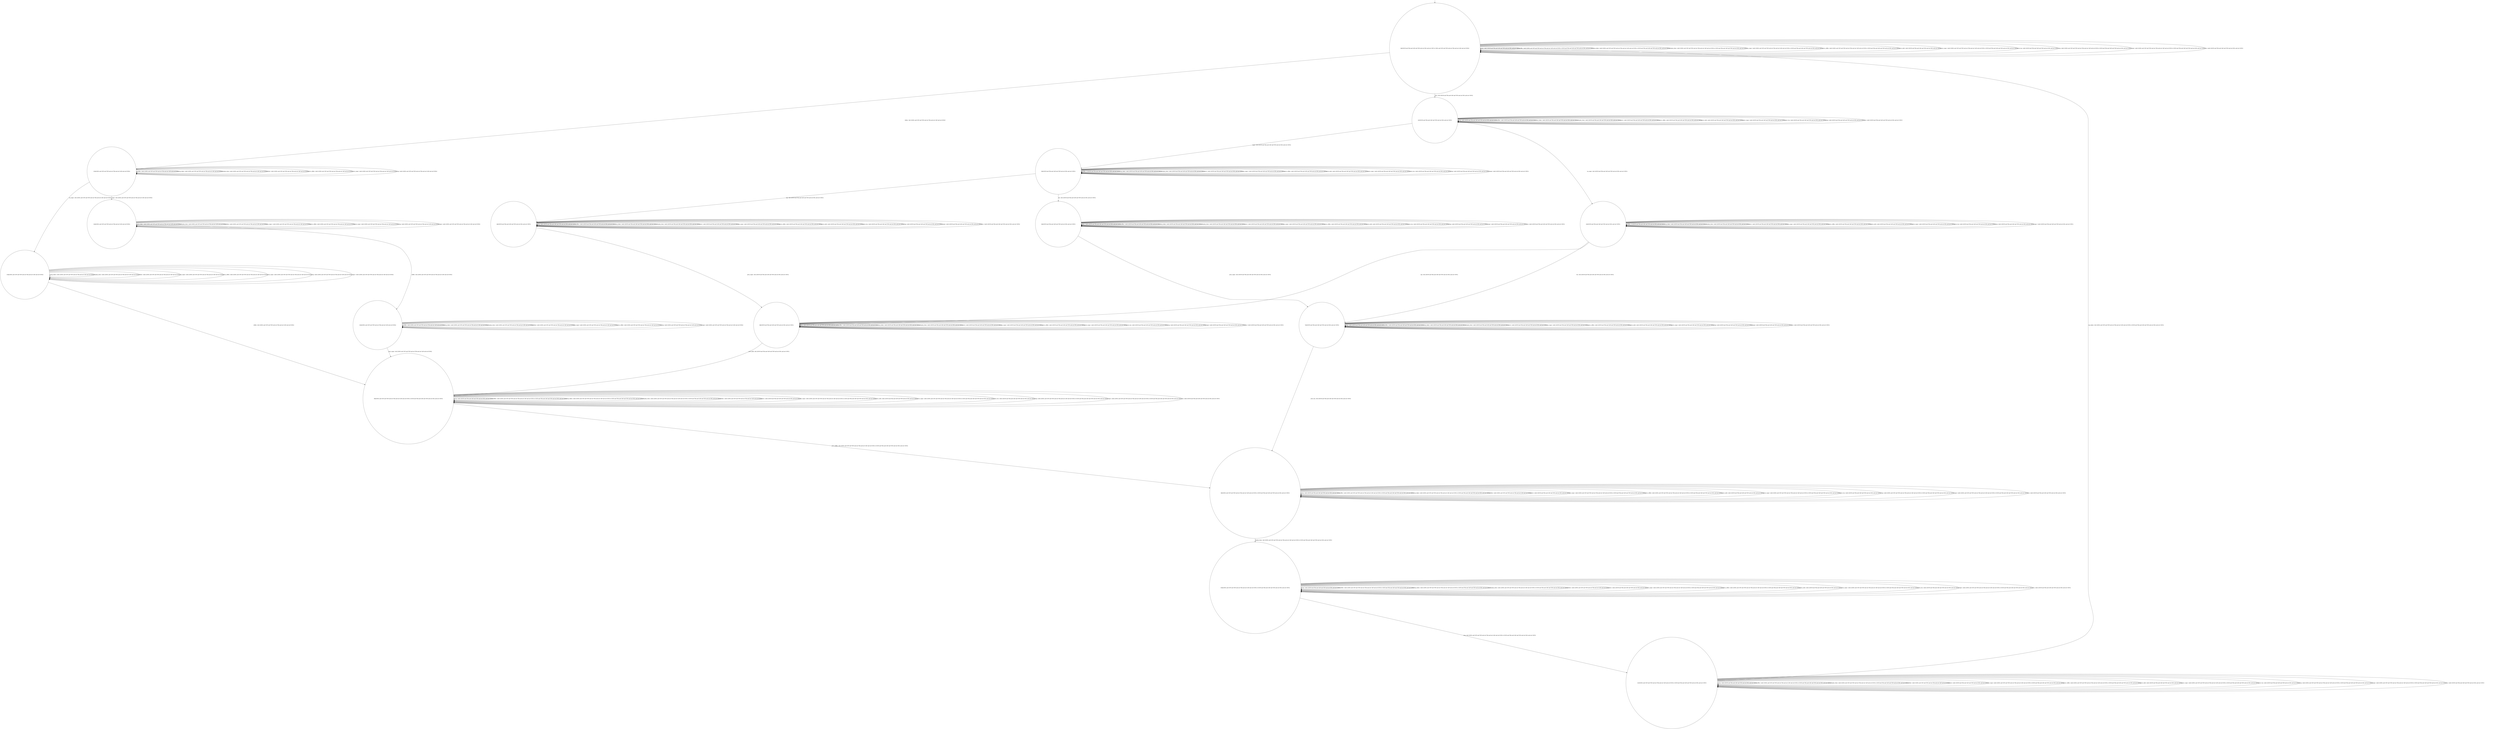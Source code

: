 digraph g {
	edge [lblstyle="above, sloped"];
	s0 [shape="circle" label="0@[((EUR and TEA and CAP and TON and not DOL and not COF) or (DOL and COF and TON and not TEA and not CAP and not EUR))]"];
	s1 [shape="circle" label="1@[((EUR and TEA and CAP and TON and not DOL and not COF))]"];
	s2 [shape="circle" label="2@[((EUR and TEA and CAP and TON and not DOL and not COF))]"];
	s3 [shape="circle" label="3@[((EUR and TEA and CAP and TON and not DOL and not COF))]"];
	s4 [shape="circle" label="4@[((EUR and TEA and CAP and TON and not DOL and not COF))]"];
	s5 [shape="circle" label="5@[((EUR and TEA and CAP and TON and not DOL and not COF))]"];
	s6 [shape="circle" label="6@[((EUR and TEA and CAP and TON and not DOL and not COF))]"];
	s7 [shape="circle" label="7@[((EUR and TEA and CAP and TON and not DOL and not COF))]"];
	s8 [shape="circle" label="8@[((DOL and COF and TON and not TEA and not CAP and not EUR) or (EUR and TEA and CAP and TON and not DOL and not COF))]"];
	s9 [shape="circle" label="9@[((DOL and COF and TON and not TEA and not CAP and not EUR) or (EUR and TEA and CAP and TON and not DOL and not COF))]"];
	s10 [shape="circle" label="10@[((DOL and COF and TON and not TEA and not CAP and not EUR) or (EUR and TEA and CAP and TON and not DOL and not COF))]"];
	s11 [shape="circle" label="11@[((DOL and COF and TON and not TEA and not CAP and not EUR) or (EUR and TEA and CAP and TON and not DOL and not COF))]"];
	s12 [shape="circle" label="12@[((DOL and COF and TON and not TEA and not CAP and not EUR))]"];
	s13 [shape="circle" label="13@[((DOL and COF and TON and not TEA and not CAP and not EUR))]"];
	s14 [shape="circle" label="14@[((DOL and COF and TON and not TEA and not CAP and not EUR))]"];
	s15 [shape="circle" label="15@[((DOL and COF and TON and not TEA and not CAP and not EUR))]"];
	s0 -> s0 [label="cap / nok() [((EUR and TEA and CAP and TON and not DOL and not COF))]"];
	s0 -> s0 [label="coffee / nok() [((DOL and COF and TON and not TEA and not CAP and not EUR) or (EUR and TEA and CAP and TON and not DOL and not COF))]"];
	s0 -> s0 [label="cup_taken / nok() [((DOL and COF and TON and not TEA and not CAP and not EUR) or (EUR and TEA and CAP and TON and not DOL and not COF))]"];
	s0 -> s0 [label="display_done / nok() [((DOL and COF and TON and not TEA and not CAP and not EUR) or (EUR and TEA and CAP and TON and not DOL and not COF))]"];
	s0 -> s12 [label="dollar / ok() [((DOL and COF and TON and not TEA and not CAP and not EUR))]"];
	s0 -> s1 [label="euro / ok() [((EUR and TEA and CAP and TON and not DOL and not COF))]"];
	s0 -> s0 [label="no_sugar / nok() [((DOL and COF and TON and not TEA and not CAP and not EUR) or (EUR and TEA and CAP and TON and not DOL and not COF))]"];
	s0 -> s0 [label="pour_coffee / nok() [((DOL and COF and TON and not TEA and not CAP and not EUR) or (EUR and TEA and CAP and TON and not DOL and not COF))]"];
	s0 -> s0 [label="pour_milk / nok() [((EUR and TEA and CAP and TON and not DOL and not COF))]"];
	s0 -> s0 [label="pour_sugar / nok() [((DOL and COF and TON and not TEA and not CAP and not EUR) or (EUR and TEA and CAP and TON and not DOL and not COF))]"];
	s0 -> s0 [label="pour_tea / nok() [((EUR and TEA and CAP and TON and not DOL and not COF))]"];
	s0 -> s0 [label="ring / nok() [((DOL and COF and TON and not TEA and not CAP and not EUR) or (EUR and TEA and CAP and TON and not DOL and not COF))]"];
	s0 -> s0 [label="sugar / nok() [((DOL and COF and TON and not TEA and not CAP and not EUR) or (EUR and TEA and CAP and TON and not DOL and not COF))]"];
	s0 -> s0 [label="tea / nok() [((EUR and TEA and CAP and TON and not DOL and not COF))]"];
	s1 -> s1 [label="cap / nok() [((EUR and TEA and CAP and TON and not DOL and not COF))]"];
	s1 -> s1 [label="coffee / nok() [((EUR and TEA and CAP and TON and not DOL and not COF))]"];
	s1 -> s1 [label="cup_taken / nok() [((EUR and TEA and CAP and TON and not DOL and not COF))]"];
	s1 -> s1 [label="display_done / nok() [((EUR and TEA and CAP and TON and not DOL and not COF))]"];
	s1 -> s1 [label="euro / nok() [((EUR and TEA and CAP and TON and not DOL and not COF))]"];
	s1 -> s2 [label="no_sugar / ok() [((EUR and TEA and CAP and TON and not DOL and not COF))]"];
	s1 -> s1 [label="pour_coffee / nok() [((EUR and TEA and CAP and TON and not DOL and not COF))]"];
	s1 -> s1 [label="pour_milk / nok() [((EUR and TEA and CAP and TON and not DOL and not COF))]"];
	s1 -> s1 [label="pour_sugar / nok() [((EUR and TEA and CAP and TON and not DOL and not COF))]"];
	s1 -> s1 [label="pour_tea / nok() [((EUR and TEA and CAP and TON and not DOL and not COF))]"];
	s1 -> s1 [label="ring / nok() [((EUR and TEA and CAP and TON and not DOL and not COF))]"];
	s1 -> s3 [label="sugar / ok() [((EUR and TEA and CAP and TON and not DOL and not COF))]"];
	s1 -> s1 [label="tea / nok() [((EUR and TEA and CAP and TON and not DOL and not COF))]"];
	s2 -> s6 [label="cap / ok() [((EUR and TEA and CAP and TON and not DOL and not COF))]"];
	s2 -> s2 [label="coffee / Ω [((EUR and TEA and CAP and TON and not DOL and not COF))]"];
	s2 -> s2 [label="cup_taken / nok() [((EUR and TEA and CAP and TON and not DOL and not COF))]"];
	s2 -> s2 [label="display_done / nok() [((EUR and TEA and CAP and TON and not DOL and not COF))]"];
	s2 -> s2 [label="euro / nok() [((EUR and TEA and CAP and TON and not DOL and not COF))]"];
	s2 -> s2 [label="no_sugar / nok() [((EUR and TEA and CAP and TON and not DOL and not COF))]"];
	s2 -> s2 [label="pour_coffee / nok() [((EUR and TEA and CAP and TON and not DOL and not COF))]"];
	s2 -> s2 [label="pour_milk / nok() [((EUR and TEA and CAP and TON and not DOL and not COF))]"];
	s2 -> s2 [label="pour_sugar / nok() [((EUR and TEA and CAP and TON and not DOL and not COF))]"];
	s2 -> s2 [label="pour_tea / nok() [((EUR and TEA and CAP and TON and not DOL and not COF))]"];
	s2 -> s2 [label="ring / nok() [((EUR and TEA and CAP and TON and not DOL and not COF))]"];
	s2 -> s2 [label="sugar / void() [((EUR and TEA and CAP and TON and not DOL and not COF))]"];
	s2 -> s7 [label="tea / ok() [((EUR and TEA and CAP and TON and not DOL and not COF))]"];
	s3 -> s4 [label="cap / ok() [((EUR and TEA and CAP and TON and not DOL and not COF))]"];
	s3 -> s3 [label="coffee / Ω [((EUR and TEA and CAP and TON and not DOL and not COF))]"];
	s3 -> s3 [label="cup_taken / nok() [((EUR and TEA and CAP and TON and not DOL and not COF))]"];
	s3 -> s3 [label="display_done / nok() [((EUR and TEA and CAP and TON and not DOL and not COF))]"];
	s3 -> s3 [label="euro / nok() [((EUR and TEA and CAP and TON and not DOL and not COF))]"];
	s3 -> s3 [label="no_sugar / void() [((EUR and TEA and CAP and TON and not DOL and not COF))]"];
	s3 -> s3 [label="pour_coffee / nok() [((EUR and TEA and CAP and TON and not DOL and not COF))]"];
	s3 -> s3 [label="pour_milk / nok() [((EUR and TEA and CAP and TON and not DOL and not COF))]"];
	s3 -> s3 [label="pour_sugar / nok() [((EUR and TEA and CAP and TON and not DOL and not COF))]"];
	s3 -> s3 [label="pour_tea / nok() [((EUR and TEA and CAP and TON and not DOL and not COF))]"];
	s3 -> s3 [label="ring / nok() [((EUR and TEA and CAP and TON and not DOL and not COF))]"];
	s3 -> s3 [label="sugar / nok() [((EUR and TEA and CAP and TON and not DOL and not COF))]"];
	s3 -> s5 [label="tea / ok() [((EUR and TEA and CAP and TON and not DOL and not COF))]"];
	s4 -> s4 [label="cap / nok() [((EUR and TEA and CAP and TON and not DOL and not COF))]"];
	s4 -> s4 [label="coffee / void() [((EUR and TEA and CAP and TON and not DOL and not COF))]"];
	s4 -> s4 [label="cup_taken / nok() [((EUR and TEA and CAP and TON and not DOL and not COF))]"];
	s4 -> s4 [label="display_done / nok() [((EUR and TEA and CAP and TON and not DOL and not COF))]"];
	s4 -> s4 [label="euro / nok() [((EUR and TEA and CAP and TON and not DOL and not COF))]"];
	s4 -> s4 [label="no_sugar / nok() [((EUR and TEA and CAP and TON and not DOL and not COF))]"];
	s4 -> s4 [label="pour_coffee / nok() [((EUR and TEA and CAP and TON and not DOL and not COF))]"];
	s4 -> s4 [label="pour_milk / nok() [((EUR and TEA and CAP and TON and not DOL and not COF))]"];
	s4 -> s6 [label="pour_sugar / ok() [((EUR and TEA and CAP and TON and not DOL and not COF))]"];
	s4 -> s4 [label="pour_tea / nok() [((EUR and TEA and CAP and TON and not DOL and not COF))]"];
	s4 -> s4 [label="ring / nok() [((EUR and TEA and CAP and TON and not DOL and not COF))]"];
	s4 -> s4 [label="sugar / nok() [((EUR and TEA and CAP and TON and not DOL and not COF))]"];
	s4 -> s4 [label="tea / void() [((EUR and TEA and CAP and TON and not DOL and not COF))]"];
	s5 -> s5 [label="cap / void() [((EUR and TEA and CAP and TON and not DOL and not COF))]"];
	s5 -> s5 [label="coffee / void() [((EUR and TEA and CAP and TON and not DOL and not COF))]"];
	s5 -> s5 [label="cup_taken / nok() [((EUR and TEA and CAP and TON and not DOL and not COF))]"];
	s5 -> s5 [label="display_done / nok() [((EUR and TEA and CAP and TON and not DOL and not COF))]"];
	s5 -> s5 [label="euro / nok() [((EUR and TEA and CAP and TON and not DOL and not COF))]"];
	s5 -> s5 [label="no_sugar / nok() [((EUR and TEA and CAP and TON and not DOL and not COF))]"];
	s5 -> s5 [label="pour_coffee / nok() [((EUR and TEA and CAP and TON and not DOL and not COF))]"];
	s5 -> s5 [label="pour_milk / nok() [((EUR and TEA and CAP and TON and not DOL and not COF))]"];
	s5 -> s7 [label="pour_sugar / ok() [((EUR and TEA and CAP and TON and not DOL and not COF))]"];
	s5 -> s5 [label="pour_tea / nok() [((EUR and TEA and CAP and TON and not DOL and not COF))]"];
	s5 -> s5 [label="ring / nok() [((EUR and TEA and CAP and TON and not DOL and not COF))]"];
	s5 -> s5 [label="sugar / nok() [((EUR and TEA and CAP and TON and not DOL and not COF))]"];
	s5 -> s5 [label="tea / nok() [((EUR and TEA and CAP and TON and not DOL and not COF))]"];
	s6 -> s6 [label="cap / nok() [((EUR and TEA and CAP and TON and not DOL and not COF))]"];
	s6 -> s6 [label="coffee / void() [((EUR and TEA and CAP and TON and not DOL and not COF))]"];
	s6 -> s6 [label="cup_taken / nok() [((EUR and TEA and CAP and TON and not DOL and not COF))]"];
	s6 -> s6 [label="display_done / nok() [((EUR and TEA and CAP and TON and not DOL and not COF))]"];
	s6 -> s6 [label="euro / nok() [((EUR and TEA and CAP and TON and not DOL and not COF))]"];
	s6 -> s6 [label="no_sugar / nok() [((EUR and TEA and CAP and TON and not DOL and not COF))]"];
	s6 -> s6 [label="pour_coffee / nok() [((EUR and TEA and CAP and TON and not DOL and not COF))]"];
	s6 -> s9 [label="pour_milk / ok() [((EUR and TEA and CAP and TON and not DOL and not COF))]"];
	s6 -> s6 [label="pour_sugar / nok() [((EUR and TEA and CAP and TON and not DOL and not COF))]"];
	s6 -> s6 [label="pour_tea / nok() [((EUR and TEA and CAP and TON and not DOL and not COF))]"];
	s6 -> s6 [label="ring / nok() [((EUR and TEA and CAP and TON and not DOL and not COF))]"];
	s6 -> s6 [label="sugar / nok() [((EUR and TEA and CAP and TON and not DOL and not COF))]"];
	s6 -> s6 [label="tea / void() [((EUR and TEA and CAP and TON and not DOL and not COF))]"];
	s7 -> s7 [label="cap / void() [((EUR and TEA and CAP and TON and not DOL and not COF))]"];
	s7 -> s7 [label="coffee / void() [((EUR and TEA and CAP and TON and not DOL and not COF))]"];
	s7 -> s7 [label="cup_taken / nok() [((EUR and TEA and CAP and TON and not DOL and not COF))]"];
	s7 -> s7 [label="display_done / nok() [((EUR and TEA and CAP and TON and not DOL and not COF))]"];
	s7 -> s7 [label="euro / nok() [((EUR and TEA and CAP and TON and not DOL and not COF))]"];
	s7 -> s7 [label="no_sugar / nok() [((EUR and TEA and CAP and TON and not DOL and not COF))]"];
	s7 -> s7 [label="pour_coffee / nok() [((EUR and TEA and CAP and TON and not DOL and not COF))]"];
	s7 -> s7 [label="pour_milk / nok() [((EUR and TEA and CAP and TON and not DOL and not COF))]"];
	s7 -> s7 [label="pour_sugar / nok() [((EUR and TEA and CAP and TON and not DOL and not COF))]"];
	s7 -> s8 [label="pour_tea / ok() [((EUR and TEA and CAP and TON and not DOL and not COF))]"];
	s7 -> s7 [label="ring / nok() [((EUR and TEA and CAP and TON and not DOL and not COF))]"];
	s7 -> s7 [label="sugar / nok() [((EUR and TEA and CAP and TON and not DOL and not COF))]"];
	s7 -> s7 [label="tea / nok() [((EUR and TEA and CAP and TON and not DOL and not COF))]"];
	s8 -> s8 [label="cap / nok() [((EUR and TEA and CAP and TON and not DOL and not COF))]"];
	s8 -> s8 [label="coffee / nok() [((DOL and COF and TON and not TEA and not CAP and not EUR) or (EUR and TEA and CAP and TON and not DOL and not COF))]"];
	s8 -> s8 [label="cup_taken / nok() [((DOL and COF and TON and not TEA and not CAP and not EUR) or (EUR and TEA and CAP and TON and not DOL and not COF))]"];
	s8 -> s10 [label="display_done / ok() [((DOL and COF and TON and not TEA and not CAP and not EUR) or (EUR and TEA and CAP and TON and not DOL and not COF))]"];
	s8 -> s8 [label="dollar / nok() [((DOL and COF and TON and not TEA and not CAP and not EUR))]"];
	s8 -> s8 [label="euro / nok() [((EUR and TEA and CAP and TON and not DOL and not COF))]"];
	s8 -> s8 [label="no_sugar / nok() [((DOL and COF and TON and not TEA and not CAP and not EUR) or (EUR and TEA and CAP and TON and not DOL and not COF))]"];
	s8 -> s8 [label="pour_coffee / nok() [((DOL and COF and TON and not TEA and not CAP and not EUR) or (EUR and TEA and CAP and TON and not DOL and not COF))]"];
	s8 -> s8 [label="pour_milk / nok() [((EUR and TEA and CAP and TON and not DOL and not COF))]"];
	s8 -> s8 [label="pour_sugar / nok() [((DOL and COF and TON and not TEA and not CAP and not EUR) or (EUR and TEA and CAP and TON and not DOL and not COF))]"];
	s8 -> s8 [label="pour_tea / nok() [((EUR and TEA and CAP and TON and not DOL and not COF))]"];
	s8 -> s8 [label="ring / nok() [((DOL and COF and TON and not TEA and not CAP and not EUR) or (EUR and TEA and CAP and TON and not DOL and not COF))]"];
	s8 -> s8 [label="sugar / nok() [((DOL and COF and TON and not TEA and not CAP and not EUR) or (EUR and TEA and CAP and TON and not DOL and not COF))]"];
	s8 -> s8 [label="tea / nok() [((EUR and TEA and CAP and TON and not DOL and not COF))]"];
	s9 -> s9 [label="cap / nok() [((EUR and TEA and CAP and TON and not DOL and not COF))]"];
	s9 -> s9 [label="coffee / nok() [((DOL and COF and TON and not TEA and not CAP and not EUR) or (EUR and TEA and CAP and TON and not DOL and not COF))]"];
	s9 -> s9 [label="cup_taken / nok() [((DOL and COF and TON and not TEA and not CAP and not EUR) or (EUR and TEA and CAP and TON and not DOL and not COF))]"];
	s9 -> s9 [label="display_done / nok() [((DOL and COF and TON and not TEA and not CAP and not EUR) or (EUR and TEA and CAP and TON and not DOL and not COF))]"];
	s9 -> s9 [label="dollar / nok() [((DOL and COF and TON and not TEA and not CAP and not EUR))]"];
	s9 -> s9 [label="euro / nok() [((EUR and TEA and CAP and TON and not DOL and not COF))]"];
	s9 -> s9 [label="no_sugar / nok() [((DOL and COF and TON and not TEA and not CAP and not EUR) or (EUR and TEA and CAP and TON and not DOL and not COF))]"];
	s9 -> s8 [label="pour_coffee / ok() [((DOL and COF and TON and not TEA and not CAP and not EUR) or (EUR and TEA and CAP and TON and not DOL and not COF))]"];
	s9 -> s9 [label="pour_milk / nok() [((EUR and TEA and CAP and TON and not DOL and not COF))]"];
	s9 -> s9 [label="pour_sugar / nok() [((DOL and COF and TON and not TEA and not CAP and not EUR) or (EUR and TEA and CAP and TON and not DOL and not COF))]"];
	s9 -> s9 [label="pour_tea / nok() [((EUR and TEA and CAP and TON and not DOL and not COF))]"];
	s9 -> s9 [label="ring / nok() [((DOL and COF and TON and not TEA and not CAP and not EUR) or (EUR and TEA and CAP and TON and not DOL and not COF))]"];
	s9 -> s9 [label="sugar / nok() [((DOL and COF and TON and not TEA and not CAP and not EUR) or (EUR and TEA and CAP and TON and not DOL and not COF))]"];
	s9 -> s9 [label="tea / nok() [((EUR and TEA and CAP and TON and not DOL and not COF))]"];
	s10 -> s10 [label="cap / nok() [((EUR and TEA and CAP and TON and not DOL and not COF))]"];
	s10 -> s10 [label="coffee / nok() [((DOL and COF and TON and not TEA and not CAP and not EUR) or (EUR and TEA and CAP and TON and not DOL and not COF))]"];
	s10 -> s10 [label="cup_taken / nok() [((DOL and COF and TON and not TEA and not CAP and not EUR) or (EUR and TEA and CAP and TON and not DOL and not COF))]"];
	s10 -> s10 [label="display_done / nok() [((DOL and COF and TON and not TEA and not CAP and not EUR) or (EUR and TEA and CAP and TON and not DOL and not COF))]"];
	s10 -> s10 [label="dollar / nok() [((DOL and COF and TON and not TEA and not CAP and not EUR))]"];
	s10 -> s10 [label="euro / nok() [((EUR and TEA and CAP and TON and not DOL and not COF))]"];
	s10 -> s10 [label="no_sugar / nok() [((DOL and COF and TON and not TEA and not CAP and not EUR) or (EUR and TEA and CAP and TON and not DOL and not COF))]"];
	s10 -> s10 [label="pour_coffee / nok() [((DOL and COF and TON and not TEA and not CAP and not EUR) or (EUR and TEA and CAP and TON and not DOL and not COF))]"];
	s10 -> s10 [label="pour_milk / nok() [((EUR and TEA and CAP and TON and not DOL and not COF))]"];
	s10 -> s10 [label="pour_sugar / nok() [((DOL and COF and TON and not TEA and not CAP and not EUR) or (EUR and TEA and CAP and TON and not DOL and not COF))]"];
	s10 -> s10 [label="pour_tea / nok() [((EUR and TEA and CAP and TON and not DOL and not COF))]"];
	s10 -> s11 [label="ring / ok() [((DOL and COF and TON and not TEA and not CAP and not EUR) or (EUR and TEA and CAP and TON and not DOL and not COF))]"];
	s10 -> s10 [label="sugar / nok() [((DOL and COF and TON and not TEA and not CAP and not EUR) or (EUR and TEA and CAP and TON and not DOL and not COF))]"];
	s10 -> s10 [label="tea / nok() [((EUR and TEA and CAP and TON and not DOL and not COF))]"];
	s11 -> s11 [label="cap / nok() [((EUR and TEA and CAP and TON and not DOL and not COF))]"];
	s11 -> s11 [label="coffee / nok() [((DOL and COF and TON and not TEA and not CAP and not EUR) or (EUR and TEA and CAP and TON and not DOL and not COF))]"];
	s11 -> s0 [label="cup_taken / ok() [((DOL and COF and TON and not TEA and not CAP and not EUR) or (EUR and TEA and CAP and TON and not DOL and not COF))]"];
	s11 -> s11 [label="display_done / nok() [((DOL and COF and TON and not TEA and not CAP and not EUR) or (EUR and TEA and CAP and TON and not DOL and not COF))]"];
	s11 -> s11 [label="dollar / nok() [((DOL and COF and TON and not TEA and not CAP and not EUR))]"];
	s11 -> s11 [label="euro / nok() [((EUR and TEA and CAP and TON and not DOL and not COF))]"];
	s11 -> s11 [label="no_sugar / nok() [((DOL and COF and TON and not TEA and not CAP and not EUR) or (EUR and TEA and CAP and TON and not DOL and not COF))]"];
	s11 -> s11 [label="pour_coffee / nok() [((DOL and COF and TON and not TEA and not CAP and not EUR) or (EUR and TEA and CAP and TON and not DOL and not COF))]"];
	s11 -> s11 [label="pour_milk / nok() [((EUR and TEA and CAP and TON and not DOL and not COF))]"];
	s11 -> s11 [label="pour_sugar / nok() [((DOL and COF and TON and not TEA and not CAP and not EUR) or (EUR and TEA and CAP and TON and not DOL and not COF))]"];
	s11 -> s11 [label="pour_tea / nok() [((EUR and TEA and CAP and TON and not DOL and not COF))]"];
	s11 -> s11 [label="ring / nok() [((DOL and COF and TON and not TEA and not CAP and not EUR) or (EUR and TEA and CAP and TON and not DOL and not COF))]"];
	s11 -> s11 [label="sugar / nok() [((DOL and COF and TON and not TEA and not CAP and not EUR) or (EUR and TEA and CAP and TON and not DOL and not COF))]"];
	s11 -> s11 [label="tea / nok() [((EUR and TEA and CAP and TON and not DOL and not COF))]"];
	s12 -> s12 [label="coffee / nok() [((DOL and COF and TON and not TEA and not CAP and not EUR))]"];
	s12 -> s12 [label="cup_taken / nok() [((DOL and COF and TON and not TEA and not CAP and not EUR))]"];
	s12 -> s12 [label="display_done / nok() [((DOL and COF and TON and not TEA and not CAP and not EUR))]"];
	s12 -> s12 [label="dollar / nok() [((DOL and COF and TON and not TEA and not CAP and not EUR))]"];
	s12 -> s13 [label="no_sugar / ok() [((DOL and COF and TON and not TEA and not CAP and not EUR))]"];
	s12 -> s12 [label="pour_coffee / nok() [((DOL and COF and TON and not TEA and not CAP and not EUR))]"];
	s12 -> s12 [label="pour_sugar / nok() [((DOL and COF and TON and not TEA and not CAP and not EUR))]"];
	s12 -> s12 [label="ring / nok() [((DOL and COF and TON and not TEA and not CAP and not EUR))]"];
	s12 -> s14 [label="sugar / ok() [((DOL and COF and TON and not TEA and not CAP and not EUR))]"];
	s13 -> s9 [label="coffee / ok() [((DOL and COF and TON and not TEA and not CAP and not EUR))]"];
	s13 -> s13 [label="cup_taken / nok() [((DOL and COF and TON and not TEA and not CAP and not EUR))]"];
	s13 -> s13 [label="display_done / nok() [((DOL and COF and TON and not TEA and not CAP and not EUR))]"];
	s13 -> s13 [label="dollar / nok() [((DOL and COF and TON and not TEA and not CAP and not EUR))]"];
	s13 -> s13 [label="no_sugar / nok() [((DOL and COF and TON and not TEA and not CAP and not EUR))]"];
	s13 -> s13 [label="pour_coffee / nok() [((DOL and COF and TON and not TEA and not CAP and not EUR))]"];
	s13 -> s13 [label="pour_sugar / nok() [((DOL and COF and TON and not TEA and not CAP and not EUR))]"];
	s13 -> s13 [label="ring / nok() [((DOL and COF and TON and not TEA and not CAP and not EUR))]"];
	s13 -> s13 [label="sugar / void() [((DOL and COF and TON and not TEA and not CAP and not EUR))]"];
	s14 -> s15 [label="coffee / ok() [((DOL and COF and TON and not TEA and not CAP and not EUR))]"];
	s14 -> s14 [label="cup_taken / nok() [((DOL and COF and TON and not TEA and not CAP and not EUR))]"];
	s14 -> s14 [label="display_done / nok() [((DOL and COF and TON and not TEA and not CAP and not EUR))]"];
	s14 -> s14 [label="dollar / nok() [((DOL and COF and TON and not TEA and not CAP and not EUR))]"];
	s14 -> s14 [label="no_sugar / void() [((DOL and COF and TON and not TEA and not CAP and not EUR))]"];
	s14 -> s14 [label="pour_coffee / nok() [((DOL and COF and TON and not TEA and not CAP and not EUR))]"];
	s14 -> s14 [label="pour_sugar / nok() [((DOL and COF and TON and not TEA and not CAP and not EUR))]"];
	s14 -> s14 [label="ring / nok() [((DOL and COF and TON and not TEA and not CAP and not EUR))]"];
	s14 -> s14 [label="sugar / nok() [((DOL and COF and TON and not TEA and not CAP and not EUR))]"];
	s15 -> s15 [label="coffee / nok() [((DOL and COF and TON and not TEA and not CAP and not EUR))]"];
	s15 -> s15 [label="cup_taken / nok() [((DOL and COF and TON and not TEA and not CAP and not EUR))]"];
	s15 -> s15 [label="display_done / nok() [((DOL and COF and TON and not TEA and not CAP and not EUR))]"];
	s15 -> s15 [label="dollar / nok() [((DOL and COF and TON and not TEA and not CAP and not EUR))]"];
	s15 -> s15 [label="no_sugar / nok() [((DOL and COF and TON and not TEA and not CAP and not EUR))]"];
	s15 -> s15 [label="pour_coffee / nok() [((DOL and COF and TON and not TEA and not CAP and not EUR))]"];
	s15 -> s9 [label="pour_sugar / ok() [((DOL and COF and TON and not TEA and not CAP and not EUR))]"];
	s15 -> s15 [label="ring / nok() [((DOL and COF and TON and not TEA and not CAP and not EUR))]"];
	s15 -> s15 [label="sugar / nok() [((DOL and COF and TON and not TEA and not CAP and not EUR))]"];
	__start0 [label="" shape="none" width="0" height="0"];
	__start0 -> s0;
}